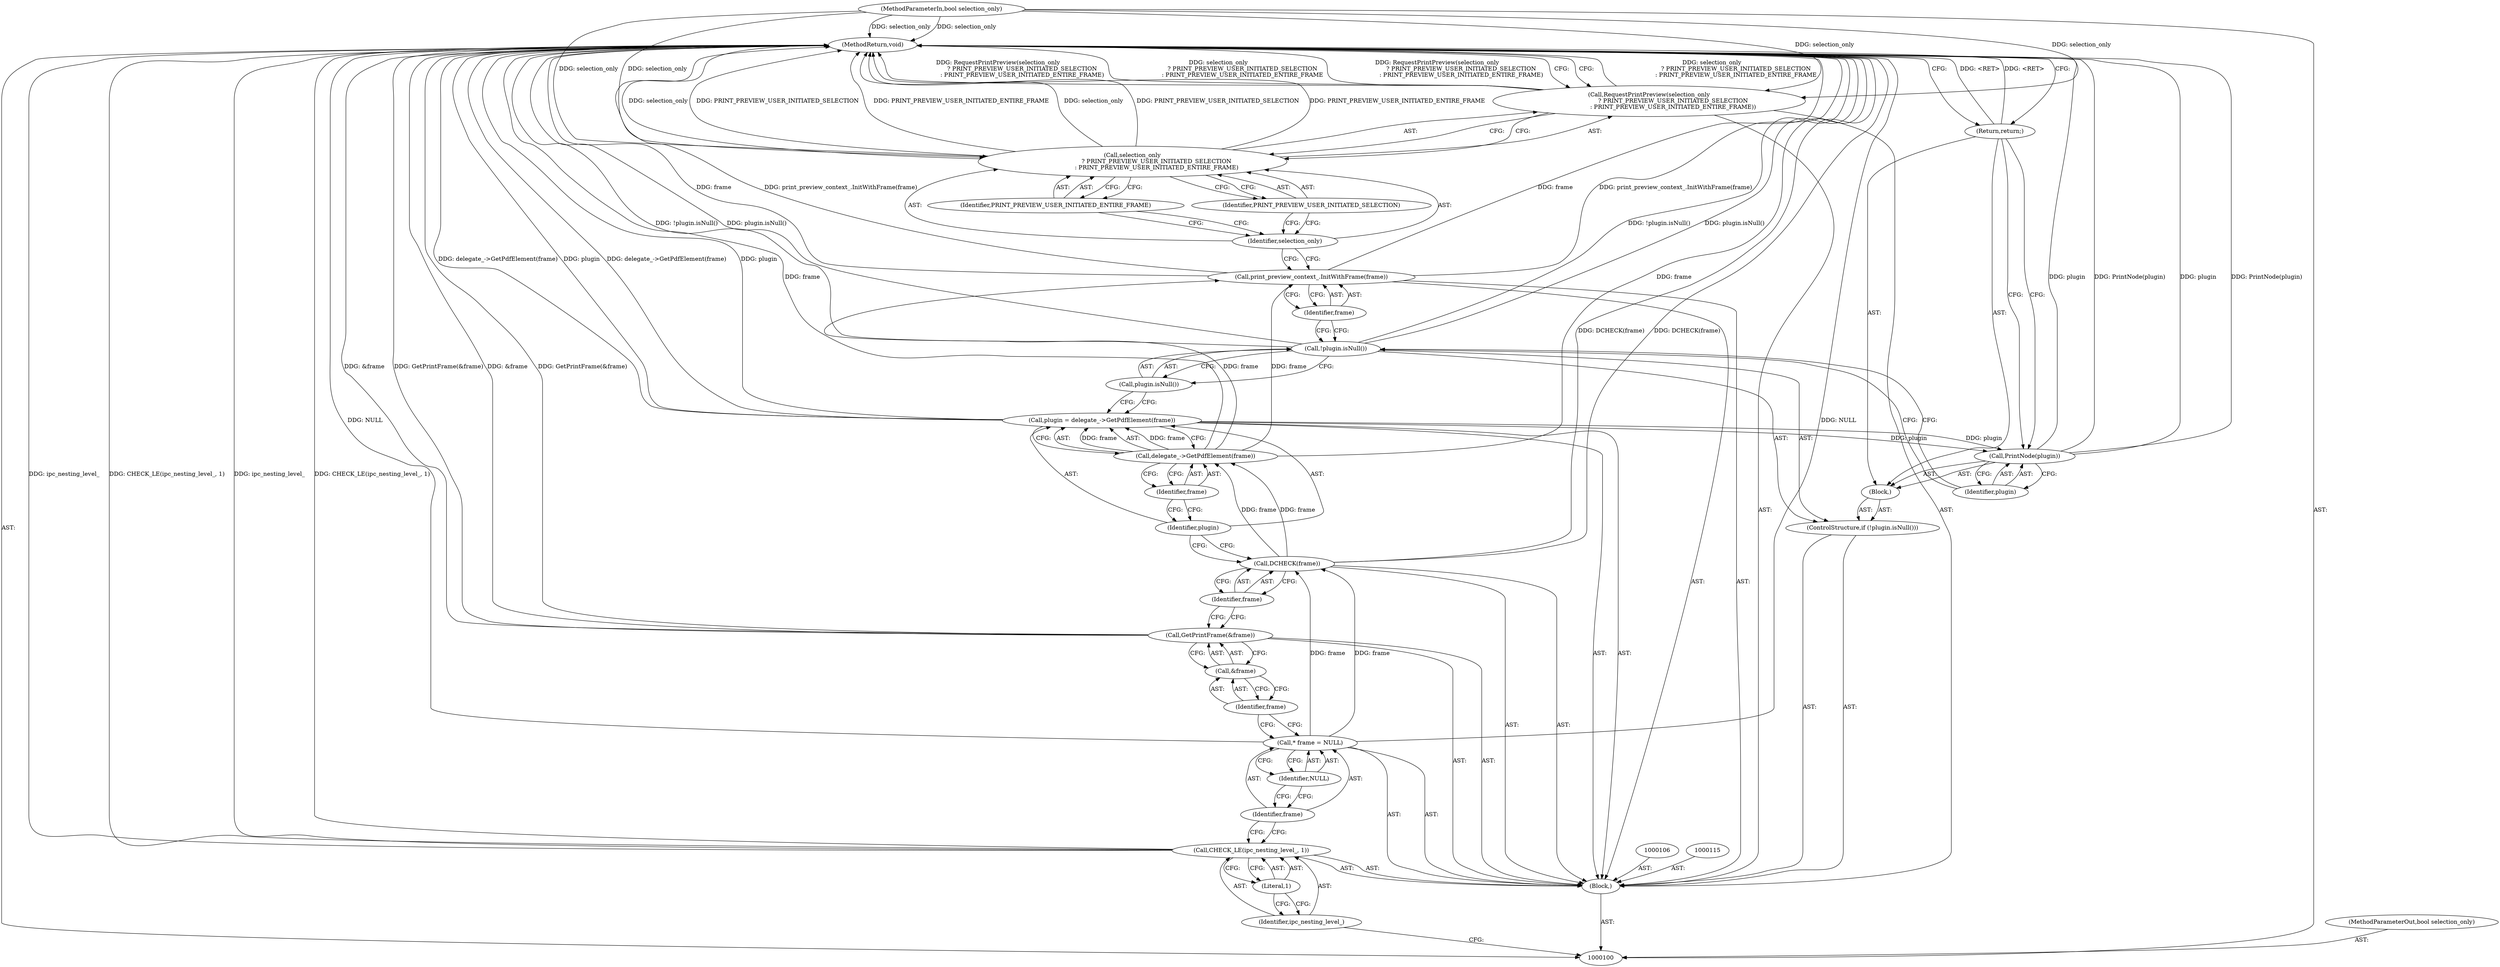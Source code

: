 digraph "0_Chrome_8fa5a358cb32085b51daf92df8fd4a79b3931f81" {
"1000134" [label="(MethodReturn,void)"];
"1000101" [label="(MethodParameterIn,bool selection_only)"];
"1000193" [label="(MethodParameterOut,bool selection_only)"];
"1000102" [label="(Block,)"];
"1000127" [label="(Call,print_preview_context_.InitWithFrame(frame))"];
"1000128" [label="(Identifier,frame)"];
"1000129" [label="(Call,RequestPrintPreview(selection_only\n                          ? PRINT_PREVIEW_USER_INITIATED_SELECTION\n                          : PRINT_PREVIEW_USER_INITIATED_ENTIRE_FRAME))"];
"1000130" [label="(Call,selection_only\n                          ? PRINT_PREVIEW_USER_INITIATED_SELECTION\n                          : PRINT_PREVIEW_USER_INITIATED_ENTIRE_FRAME)"];
"1000131" [label="(Identifier,selection_only)"];
"1000132" [label="(Identifier,PRINT_PREVIEW_USER_INITIATED_SELECTION)"];
"1000133" [label="(Identifier,PRINT_PREVIEW_USER_INITIATED_ENTIRE_FRAME)"];
"1000104" [label="(Identifier,ipc_nesting_level_)"];
"1000103" [label="(Call,CHECK_LE(ipc_nesting_level_, 1))"];
"1000105" [label="(Literal,1)"];
"1000107" [label="(Call,* frame = NULL)"];
"1000108" [label="(Identifier,frame)"];
"1000109" [label="(Identifier,NULL)"];
"1000111" [label="(Call,&frame)"];
"1000112" [label="(Identifier,frame)"];
"1000110" [label="(Call,GetPrintFrame(&frame))"];
"1000114" [label="(Identifier,frame)"];
"1000113" [label="(Call,DCHECK(frame))"];
"1000118" [label="(Call,delegate_->GetPdfElement(frame))"];
"1000119" [label="(Identifier,frame)"];
"1000116" [label="(Call,plugin = delegate_->GetPdfElement(frame))"];
"1000117" [label="(Identifier,plugin)"];
"1000120" [label="(ControlStructure,if (!plugin.isNull()))"];
"1000123" [label="(Block,)"];
"1000121" [label="(Call,!plugin.isNull())"];
"1000122" [label="(Call,plugin.isNull())"];
"1000125" [label="(Identifier,plugin)"];
"1000124" [label="(Call,PrintNode(plugin))"];
"1000126" [label="(Return,return;)"];
"1000134" -> "1000100"  [label="AST: "];
"1000134" -> "1000126"  [label="CFG: "];
"1000134" -> "1000129"  [label="CFG: "];
"1000116" -> "1000134"  [label="DDG: plugin"];
"1000116" -> "1000134"  [label="DDG: delegate_->GetPdfElement(frame)"];
"1000129" -> "1000134"  [label="DDG: selection_only\n                          ? PRINT_PREVIEW_USER_INITIATED_SELECTION\n                          : PRINT_PREVIEW_USER_INITIATED_ENTIRE_FRAME"];
"1000129" -> "1000134"  [label="DDG: RequestPrintPreview(selection_only\n                          ? PRINT_PREVIEW_USER_INITIATED_SELECTION\n                          : PRINT_PREVIEW_USER_INITIATED_ENTIRE_FRAME)"];
"1000124" -> "1000134"  [label="DDG: plugin"];
"1000124" -> "1000134"  [label="DDG: PrintNode(plugin)"];
"1000103" -> "1000134"  [label="DDG: ipc_nesting_level_"];
"1000103" -> "1000134"  [label="DDG: CHECK_LE(ipc_nesting_level_, 1)"];
"1000130" -> "1000134"  [label="DDG: PRINT_PREVIEW_USER_INITIATED_SELECTION"];
"1000130" -> "1000134"  [label="DDG: PRINT_PREVIEW_USER_INITIATED_ENTIRE_FRAME"];
"1000130" -> "1000134"  [label="DDG: selection_only"];
"1000121" -> "1000134"  [label="DDG: !plugin.isNull()"];
"1000121" -> "1000134"  [label="DDG: plugin.isNull()"];
"1000127" -> "1000134"  [label="DDG: print_preview_context_.InitWithFrame(frame)"];
"1000127" -> "1000134"  [label="DDG: frame"];
"1000118" -> "1000134"  [label="DDG: frame"];
"1000107" -> "1000134"  [label="DDG: NULL"];
"1000113" -> "1000134"  [label="DDG: DCHECK(frame)"];
"1000101" -> "1000134"  [label="DDG: selection_only"];
"1000110" -> "1000134"  [label="DDG: GetPrintFrame(&frame)"];
"1000110" -> "1000134"  [label="DDG: &frame"];
"1000126" -> "1000134"  [label="DDG: <RET>"];
"1000101" -> "1000100"  [label="AST: "];
"1000101" -> "1000134"  [label="DDG: selection_only"];
"1000101" -> "1000129"  [label="DDG: selection_only"];
"1000101" -> "1000130"  [label="DDG: selection_only"];
"1000193" -> "1000100"  [label="AST: "];
"1000102" -> "1000100"  [label="AST: "];
"1000103" -> "1000102"  [label="AST: "];
"1000106" -> "1000102"  [label="AST: "];
"1000107" -> "1000102"  [label="AST: "];
"1000110" -> "1000102"  [label="AST: "];
"1000113" -> "1000102"  [label="AST: "];
"1000115" -> "1000102"  [label="AST: "];
"1000116" -> "1000102"  [label="AST: "];
"1000120" -> "1000102"  [label="AST: "];
"1000127" -> "1000102"  [label="AST: "];
"1000129" -> "1000102"  [label="AST: "];
"1000127" -> "1000102"  [label="AST: "];
"1000127" -> "1000128"  [label="CFG: "];
"1000128" -> "1000127"  [label="AST: "];
"1000131" -> "1000127"  [label="CFG: "];
"1000127" -> "1000134"  [label="DDG: print_preview_context_.InitWithFrame(frame)"];
"1000127" -> "1000134"  [label="DDG: frame"];
"1000118" -> "1000127"  [label="DDG: frame"];
"1000128" -> "1000127"  [label="AST: "];
"1000128" -> "1000121"  [label="CFG: "];
"1000127" -> "1000128"  [label="CFG: "];
"1000129" -> "1000102"  [label="AST: "];
"1000129" -> "1000130"  [label="CFG: "];
"1000130" -> "1000129"  [label="AST: "];
"1000134" -> "1000129"  [label="CFG: "];
"1000129" -> "1000134"  [label="DDG: selection_only\n                          ? PRINT_PREVIEW_USER_INITIATED_SELECTION\n                          : PRINT_PREVIEW_USER_INITIATED_ENTIRE_FRAME"];
"1000129" -> "1000134"  [label="DDG: RequestPrintPreview(selection_only\n                          ? PRINT_PREVIEW_USER_INITIATED_SELECTION\n                          : PRINT_PREVIEW_USER_INITIATED_ENTIRE_FRAME)"];
"1000101" -> "1000129"  [label="DDG: selection_only"];
"1000130" -> "1000129"  [label="AST: "];
"1000130" -> "1000132"  [label="CFG: "];
"1000130" -> "1000133"  [label="CFG: "];
"1000131" -> "1000130"  [label="AST: "];
"1000132" -> "1000130"  [label="AST: "];
"1000133" -> "1000130"  [label="AST: "];
"1000129" -> "1000130"  [label="CFG: "];
"1000130" -> "1000134"  [label="DDG: PRINT_PREVIEW_USER_INITIATED_SELECTION"];
"1000130" -> "1000134"  [label="DDG: PRINT_PREVIEW_USER_INITIATED_ENTIRE_FRAME"];
"1000130" -> "1000134"  [label="DDG: selection_only"];
"1000101" -> "1000130"  [label="DDG: selection_only"];
"1000131" -> "1000130"  [label="AST: "];
"1000131" -> "1000127"  [label="CFG: "];
"1000132" -> "1000131"  [label="CFG: "];
"1000133" -> "1000131"  [label="CFG: "];
"1000132" -> "1000130"  [label="AST: "];
"1000132" -> "1000131"  [label="CFG: "];
"1000130" -> "1000132"  [label="CFG: "];
"1000133" -> "1000130"  [label="AST: "];
"1000133" -> "1000131"  [label="CFG: "];
"1000130" -> "1000133"  [label="CFG: "];
"1000104" -> "1000103"  [label="AST: "];
"1000104" -> "1000100"  [label="CFG: "];
"1000105" -> "1000104"  [label="CFG: "];
"1000103" -> "1000102"  [label="AST: "];
"1000103" -> "1000105"  [label="CFG: "];
"1000104" -> "1000103"  [label="AST: "];
"1000105" -> "1000103"  [label="AST: "];
"1000108" -> "1000103"  [label="CFG: "];
"1000103" -> "1000134"  [label="DDG: ipc_nesting_level_"];
"1000103" -> "1000134"  [label="DDG: CHECK_LE(ipc_nesting_level_, 1)"];
"1000105" -> "1000103"  [label="AST: "];
"1000105" -> "1000104"  [label="CFG: "];
"1000103" -> "1000105"  [label="CFG: "];
"1000107" -> "1000102"  [label="AST: "];
"1000107" -> "1000109"  [label="CFG: "];
"1000108" -> "1000107"  [label="AST: "];
"1000109" -> "1000107"  [label="AST: "];
"1000112" -> "1000107"  [label="CFG: "];
"1000107" -> "1000134"  [label="DDG: NULL"];
"1000107" -> "1000113"  [label="DDG: frame"];
"1000108" -> "1000107"  [label="AST: "];
"1000108" -> "1000103"  [label="CFG: "];
"1000109" -> "1000108"  [label="CFG: "];
"1000109" -> "1000107"  [label="AST: "];
"1000109" -> "1000108"  [label="CFG: "];
"1000107" -> "1000109"  [label="CFG: "];
"1000111" -> "1000110"  [label="AST: "];
"1000111" -> "1000112"  [label="CFG: "];
"1000112" -> "1000111"  [label="AST: "];
"1000110" -> "1000111"  [label="CFG: "];
"1000112" -> "1000111"  [label="AST: "];
"1000112" -> "1000107"  [label="CFG: "];
"1000111" -> "1000112"  [label="CFG: "];
"1000110" -> "1000102"  [label="AST: "];
"1000110" -> "1000111"  [label="CFG: "];
"1000111" -> "1000110"  [label="AST: "];
"1000114" -> "1000110"  [label="CFG: "];
"1000110" -> "1000134"  [label="DDG: GetPrintFrame(&frame)"];
"1000110" -> "1000134"  [label="DDG: &frame"];
"1000114" -> "1000113"  [label="AST: "];
"1000114" -> "1000110"  [label="CFG: "];
"1000113" -> "1000114"  [label="CFG: "];
"1000113" -> "1000102"  [label="AST: "];
"1000113" -> "1000114"  [label="CFG: "];
"1000114" -> "1000113"  [label="AST: "];
"1000117" -> "1000113"  [label="CFG: "];
"1000113" -> "1000134"  [label="DDG: DCHECK(frame)"];
"1000107" -> "1000113"  [label="DDG: frame"];
"1000113" -> "1000118"  [label="DDG: frame"];
"1000118" -> "1000116"  [label="AST: "];
"1000118" -> "1000119"  [label="CFG: "];
"1000119" -> "1000118"  [label="AST: "];
"1000116" -> "1000118"  [label="CFG: "];
"1000118" -> "1000134"  [label="DDG: frame"];
"1000118" -> "1000116"  [label="DDG: frame"];
"1000113" -> "1000118"  [label="DDG: frame"];
"1000118" -> "1000127"  [label="DDG: frame"];
"1000119" -> "1000118"  [label="AST: "];
"1000119" -> "1000117"  [label="CFG: "];
"1000118" -> "1000119"  [label="CFG: "];
"1000116" -> "1000102"  [label="AST: "];
"1000116" -> "1000118"  [label="CFG: "];
"1000117" -> "1000116"  [label="AST: "];
"1000118" -> "1000116"  [label="AST: "];
"1000122" -> "1000116"  [label="CFG: "];
"1000116" -> "1000134"  [label="DDG: plugin"];
"1000116" -> "1000134"  [label="DDG: delegate_->GetPdfElement(frame)"];
"1000118" -> "1000116"  [label="DDG: frame"];
"1000116" -> "1000124"  [label="DDG: plugin"];
"1000117" -> "1000116"  [label="AST: "];
"1000117" -> "1000113"  [label="CFG: "];
"1000119" -> "1000117"  [label="CFG: "];
"1000120" -> "1000102"  [label="AST: "];
"1000121" -> "1000120"  [label="AST: "];
"1000123" -> "1000120"  [label="AST: "];
"1000123" -> "1000120"  [label="AST: "];
"1000124" -> "1000123"  [label="AST: "];
"1000126" -> "1000123"  [label="AST: "];
"1000121" -> "1000120"  [label="AST: "];
"1000121" -> "1000122"  [label="CFG: "];
"1000122" -> "1000121"  [label="AST: "];
"1000125" -> "1000121"  [label="CFG: "];
"1000128" -> "1000121"  [label="CFG: "];
"1000121" -> "1000134"  [label="DDG: !plugin.isNull()"];
"1000121" -> "1000134"  [label="DDG: plugin.isNull()"];
"1000122" -> "1000121"  [label="AST: "];
"1000122" -> "1000116"  [label="CFG: "];
"1000121" -> "1000122"  [label="CFG: "];
"1000125" -> "1000124"  [label="AST: "];
"1000125" -> "1000121"  [label="CFG: "];
"1000124" -> "1000125"  [label="CFG: "];
"1000124" -> "1000123"  [label="AST: "];
"1000124" -> "1000125"  [label="CFG: "];
"1000125" -> "1000124"  [label="AST: "];
"1000126" -> "1000124"  [label="CFG: "];
"1000124" -> "1000134"  [label="DDG: plugin"];
"1000124" -> "1000134"  [label="DDG: PrintNode(plugin)"];
"1000116" -> "1000124"  [label="DDG: plugin"];
"1000126" -> "1000123"  [label="AST: "];
"1000126" -> "1000124"  [label="CFG: "];
"1000134" -> "1000126"  [label="CFG: "];
"1000126" -> "1000134"  [label="DDG: <RET>"];
}

